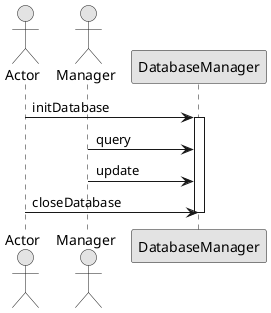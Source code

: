@startuml
skinparam linetype ortho
skinparam Monochrome true
skinparam classAttributeIconSize 0

actor Actor as Actor
actor Manager as Manager

Actor -> DatabaseManager: initDatabase
activate DatabaseManager

DatabaseManager <- Manager: query

DatabaseManager <- Manager: update

Actor -> DatabaseManager: closeDatabase
deactivate DatabaseManager
@enduml